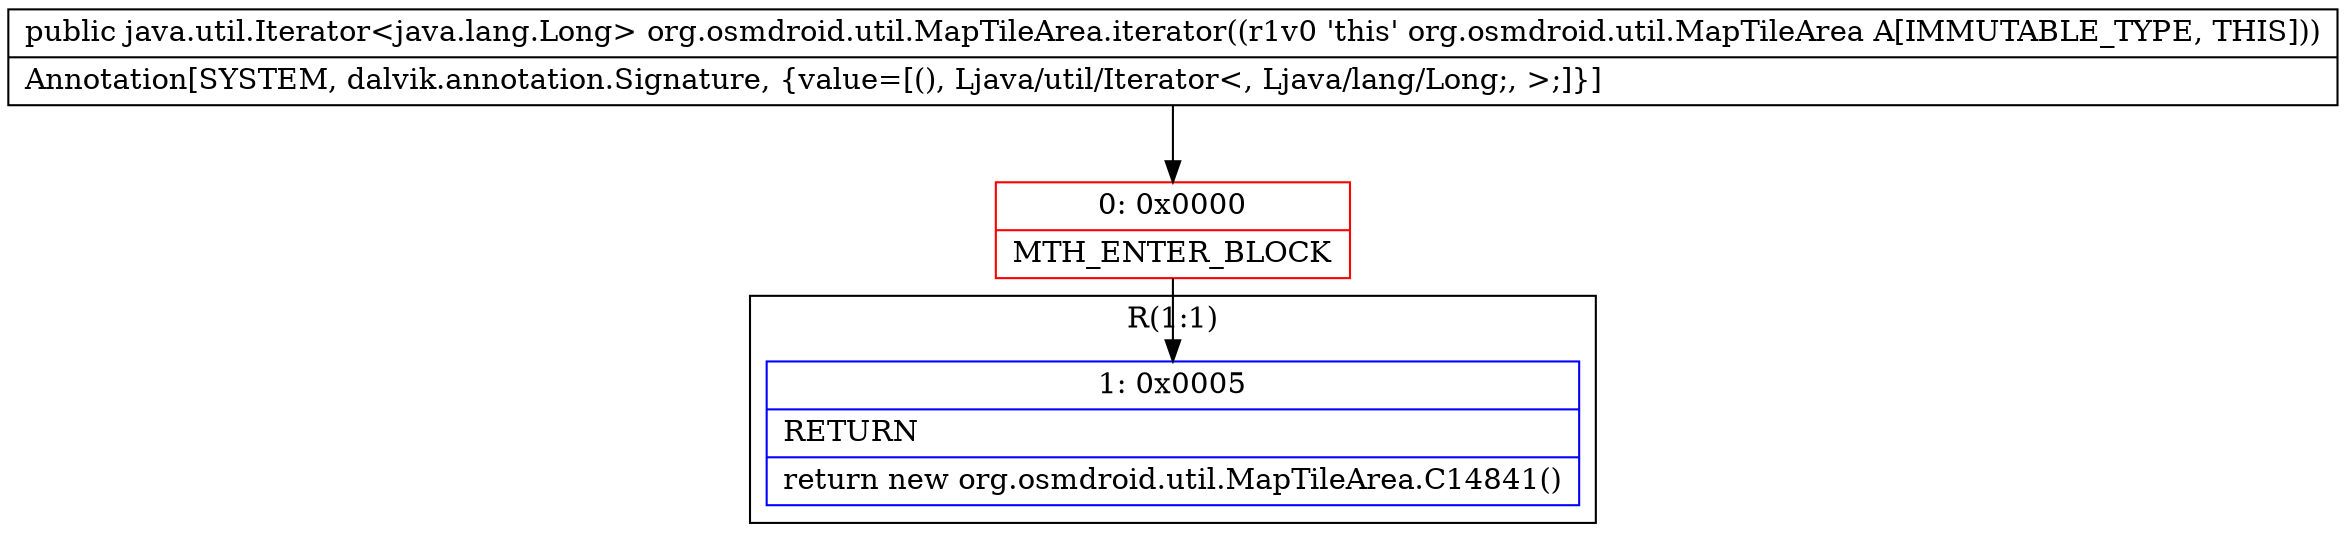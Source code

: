 digraph "CFG fororg.osmdroid.util.MapTileArea.iterator()Ljava\/util\/Iterator;" {
subgraph cluster_Region_1667071603 {
label = "R(1:1)";
node [shape=record,color=blue];
Node_1 [shape=record,label="{1\:\ 0x0005|RETURN\l|return new org.osmdroid.util.MapTileArea.C14841()\l}"];
}
Node_0 [shape=record,color=red,label="{0\:\ 0x0000|MTH_ENTER_BLOCK\l}"];
MethodNode[shape=record,label="{public java.util.Iterator\<java.lang.Long\> org.osmdroid.util.MapTileArea.iterator((r1v0 'this' org.osmdroid.util.MapTileArea A[IMMUTABLE_TYPE, THIS]))  | Annotation[SYSTEM, dalvik.annotation.Signature, \{value=[(), Ljava\/util\/Iterator\<, Ljava\/lang\/Long;, \>;]\}]\l}"];
MethodNode -> Node_0;
Node_0 -> Node_1;
}

